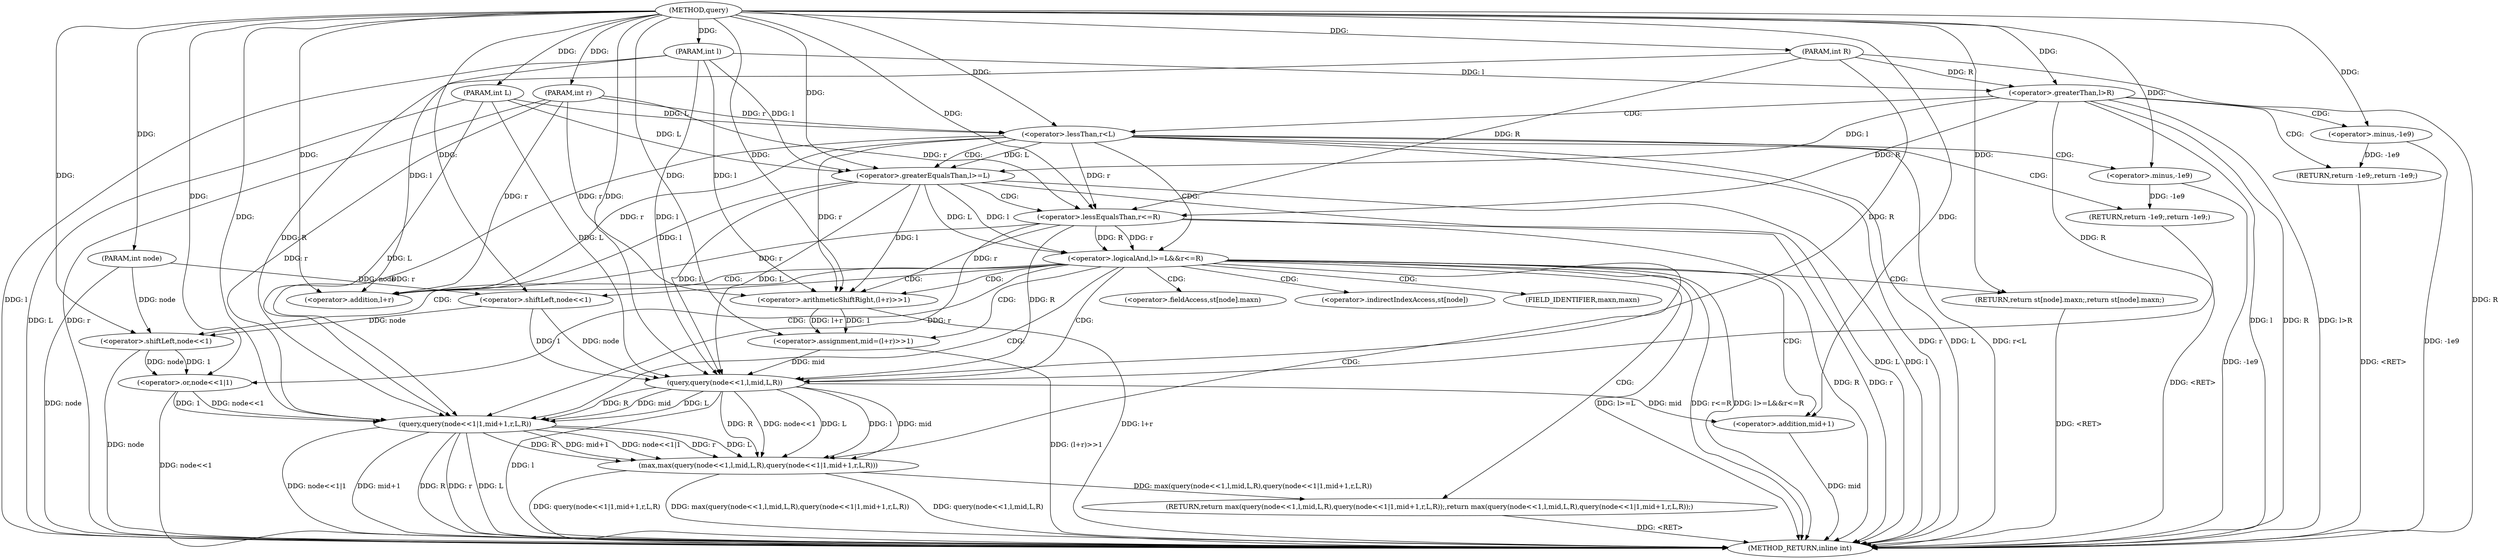 digraph "query" {  
"1000397" [label = "(METHOD,query)" ]
"1000462" [label = "(METHOD_RETURN,inline int)" ]
"1000398" [label = "(PARAM,int node)" ]
"1000399" [label = "(PARAM,int l)" ]
"1000400" [label = "(PARAM,int r)" ]
"1000401" [label = "(PARAM,int L)" ]
"1000402" [label = "(PARAM,int R)" ]
"1000433" [label = "(<operator>.assignment,mid=(l+r)>>1)" ]
"1000440" [label = "(RETURN,return max(query(node<<1,l,mid,L,R),query(node<<1|1,mid+1,r,L,R));,return max(query(node<<1,l,mid,L,R),query(node<<1|1,mid+1,r,L,R));)" ]
"1000405" [label = "(<operator>.greaterThan,l>R)" ]
"1000408" [label = "(RETURN,return -1e9;,return -1e9;)" ]
"1000412" [label = "(<operator>.lessThan,r<L)" ]
"1000415" [label = "(RETURN,return -1e9;,return -1e9;)" ]
"1000419" [label = "(<operator>.logicalAnd,l>=L&&r<=R)" ]
"1000426" [label = "(RETURN,return st[node].maxn;,return st[node].maxn;)" ]
"1000441" [label = "(max,max(query(node<<1,l,mid,L,R),query(node<<1|1,mid+1,r,L,R)))" ]
"1000409" [label = "(<operator>.minus,-1e9)" ]
"1000416" [label = "(<operator>.minus,-1e9)" ]
"1000435" [label = "(<operator>.arithmeticShiftRight,(l+r)>>1)" ]
"1000420" [label = "(<operator>.greaterEqualsThan,l>=L)" ]
"1000423" [label = "(<operator>.lessEqualsThan,r<=R)" ]
"1000436" [label = "(<operator>.addition,l+r)" ]
"1000442" [label = "(query,query(node<<1,l,mid,L,R))" ]
"1000450" [label = "(query,query(node<<1|1,mid+1,r,L,R))" ]
"1000443" [label = "(<operator>.shiftLeft,node<<1)" ]
"1000451" [label = "(<operator>.or,node<<1|1)" ]
"1000456" [label = "(<operator>.addition,mid+1)" ]
"1000452" [label = "(<operator>.shiftLeft,node<<1)" ]
"1000427" [label = "(<operator>.fieldAccess,st[node].maxn)" ]
"1000428" [label = "(<operator>.indirectIndexAccess,st[node])" ]
"1000431" [label = "(FIELD_IDENTIFIER,maxn,maxn)" ]
  "1000408" -> "1000462"  [ label = "DDG: <RET>"] 
  "1000426" -> "1000462"  [ label = "DDG: <RET>"] 
  "1000415" -> "1000462"  [ label = "DDG: <RET>"] 
  "1000398" -> "1000462"  [ label = "DDG: node"] 
  "1000399" -> "1000462"  [ label = "DDG: l"] 
  "1000400" -> "1000462"  [ label = "DDG: r"] 
  "1000401" -> "1000462"  [ label = "DDG: L"] 
  "1000402" -> "1000462"  [ label = "DDG: R"] 
  "1000405" -> "1000462"  [ label = "DDG: l"] 
  "1000405" -> "1000462"  [ label = "DDG: R"] 
  "1000405" -> "1000462"  [ label = "DDG: l>R"] 
  "1000412" -> "1000462"  [ label = "DDG: r"] 
  "1000412" -> "1000462"  [ label = "DDG: L"] 
  "1000412" -> "1000462"  [ label = "DDG: r<L"] 
  "1000420" -> "1000462"  [ label = "DDG: l"] 
  "1000420" -> "1000462"  [ label = "DDG: L"] 
  "1000419" -> "1000462"  [ label = "DDG: l>=L"] 
  "1000423" -> "1000462"  [ label = "DDG: r"] 
  "1000423" -> "1000462"  [ label = "DDG: R"] 
  "1000419" -> "1000462"  [ label = "DDG: r<=R"] 
  "1000419" -> "1000462"  [ label = "DDG: l>=L&&r<=R"] 
  "1000435" -> "1000462"  [ label = "DDG: l+r"] 
  "1000433" -> "1000462"  [ label = "DDG: (l+r)>>1"] 
  "1000442" -> "1000462"  [ label = "DDG: l"] 
  "1000441" -> "1000462"  [ label = "DDG: query(node<<1,l,mid,L,R)"] 
  "1000452" -> "1000462"  [ label = "DDG: node"] 
  "1000451" -> "1000462"  [ label = "DDG: node<<1"] 
  "1000450" -> "1000462"  [ label = "DDG: node<<1|1"] 
  "1000456" -> "1000462"  [ label = "DDG: mid"] 
  "1000450" -> "1000462"  [ label = "DDG: mid+1"] 
  "1000450" -> "1000462"  [ label = "DDG: r"] 
  "1000450" -> "1000462"  [ label = "DDG: L"] 
  "1000450" -> "1000462"  [ label = "DDG: R"] 
  "1000441" -> "1000462"  [ label = "DDG: query(node<<1|1,mid+1,r,L,R)"] 
  "1000441" -> "1000462"  [ label = "DDG: max(query(node<<1,l,mid,L,R),query(node<<1|1,mid+1,r,L,R))"] 
  "1000416" -> "1000462"  [ label = "DDG: -1e9"] 
  "1000409" -> "1000462"  [ label = "DDG: -1e9"] 
  "1000440" -> "1000462"  [ label = "DDG: <RET>"] 
  "1000397" -> "1000398"  [ label = "DDG: "] 
  "1000397" -> "1000399"  [ label = "DDG: "] 
  "1000397" -> "1000400"  [ label = "DDG: "] 
  "1000397" -> "1000401"  [ label = "DDG: "] 
  "1000397" -> "1000402"  [ label = "DDG: "] 
  "1000435" -> "1000433"  [ label = "DDG: 1"] 
  "1000435" -> "1000433"  [ label = "DDG: l+r"] 
  "1000441" -> "1000440"  [ label = "DDG: max(query(node<<1,l,mid,L,R),query(node<<1|1,mid+1,r,L,R))"] 
  "1000409" -> "1000408"  [ label = "DDG: -1e9"] 
  "1000416" -> "1000415"  [ label = "DDG: -1e9"] 
  "1000397" -> "1000426"  [ label = "DDG: "] 
  "1000397" -> "1000433"  [ label = "DDG: "] 
  "1000399" -> "1000405"  [ label = "DDG: l"] 
  "1000397" -> "1000405"  [ label = "DDG: "] 
  "1000402" -> "1000405"  [ label = "DDG: R"] 
  "1000400" -> "1000412"  [ label = "DDG: r"] 
  "1000397" -> "1000412"  [ label = "DDG: "] 
  "1000401" -> "1000412"  [ label = "DDG: L"] 
  "1000420" -> "1000419"  [ label = "DDG: L"] 
  "1000420" -> "1000419"  [ label = "DDG: l"] 
  "1000423" -> "1000419"  [ label = "DDG: r"] 
  "1000423" -> "1000419"  [ label = "DDG: R"] 
  "1000412" -> "1000435"  [ label = "DDG: r"] 
  "1000423" -> "1000435"  [ label = "DDG: r"] 
  "1000400" -> "1000435"  [ label = "DDG: r"] 
  "1000397" -> "1000435"  [ label = "DDG: "] 
  "1000420" -> "1000435"  [ label = "DDG: l"] 
  "1000399" -> "1000435"  [ label = "DDG: l"] 
  "1000442" -> "1000441"  [ label = "DDG: node<<1"] 
  "1000442" -> "1000441"  [ label = "DDG: l"] 
  "1000442" -> "1000441"  [ label = "DDG: mid"] 
  "1000442" -> "1000441"  [ label = "DDG: R"] 
  "1000442" -> "1000441"  [ label = "DDG: L"] 
  "1000450" -> "1000441"  [ label = "DDG: node<<1|1"] 
  "1000450" -> "1000441"  [ label = "DDG: r"] 
  "1000450" -> "1000441"  [ label = "DDG: L"] 
  "1000450" -> "1000441"  [ label = "DDG: R"] 
  "1000450" -> "1000441"  [ label = "DDG: mid+1"] 
  "1000397" -> "1000409"  [ label = "DDG: "] 
  "1000397" -> "1000416"  [ label = "DDG: "] 
  "1000405" -> "1000420"  [ label = "DDG: l"] 
  "1000399" -> "1000420"  [ label = "DDG: l"] 
  "1000397" -> "1000420"  [ label = "DDG: "] 
  "1000412" -> "1000420"  [ label = "DDG: L"] 
  "1000401" -> "1000420"  [ label = "DDG: L"] 
  "1000412" -> "1000423"  [ label = "DDG: r"] 
  "1000400" -> "1000423"  [ label = "DDG: r"] 
  "1000397" -> "1000423"  [ label = "DDG: "] 
  "1000405" -> "1000423"  [ label = "DDG: R"] 
  "1000402" -> "1000423"  [ label = "DDG: R"] 
  "1000420" -> "1000436"  [ label = "DDG: l"] 
  "1000399" -> "1000436"  [ label = "DDG: l"] 
  "1000397" -> "1000436"  [ label = "DDG: "] 
  "1000412" -> "1000436"  [ label = "DDG: r"] 
  "1000423" -> "1000436"  [ label = "DDG: r"] 
  "1000400" -> "1000436"  [ label = "DDG: r"] 
  "1000443" -> "1000442"  [ label = "DDG: node"] 
  "1000443" -> "1000442"  [ label = "DDG: 1"] 
  "1000399" -> "1000442"  [ label = "DDG: l"] 
  "1000397" -> "1000442"  [ label = "DDG: "] 
  "1000420" -> "1000442"  [ label = "DDG: l"] 
  "1000433" -> "1000442"  [ label = "DDG: mid"] 
  "1000405" -> "1000442"  [ label = "DDG: R"] 
  "1000423" -> "1000442"  [ label = "DDG: R"] 
  "1000402" -> "1000442"  [ label = "DDG: R"] 
  "1000420" -> "1000442"  [ label = "DDG: L"] 
  "1000401" -> "1000442"  [ label = "DDG: L"] 
  "1000451" -> "1000450"  [ label = "DDG: 1"] 
  "1000451" -> "1000450"  [ label = "DDG: node<<1"] 
  "1000400" -> "1000450"  [ label = "DDG: r"] 
  "1000397" -> "1000450"  [ label = "DDG: "] 
  "1000412" -> "1000450"  [ label = "DDG: r"] 
  "1000423" -> "1000450"  [ label = "DDG: r"] 
  "1000442" -> "1000450"  [ label = "DDG: L"] 
  "1000401" -> "1000450"  [ label = "DDG: L"] 
  "1000442" -> "1000450"  [ label = "DDG: R"] 
  "1000402" -> "1000450"  [ label = "DDG: R"] 
  "1000442" -> "1000450"  [ label = "DDG: mid"] 
  "1000398" -> "1000443"  [ label = "DDG: node"] 
  "1000397" -> "1000443"  [ label = "DDG: "] 
  "1000452" -> "1000451"  [ label = "DDG: node"] 
  "1000452" -> "1000451"  [ label = "DDG: 1"] 
  "1000397" -> "1000451"  [ label = "DDG: "] 
  "1000442" -> "1000456"  [ label = "DDG: mid"] 
  "1000397" -> "1000456"  [ label = "DDG: "] 
  "1000443" -> "1000452"  [ label = "DDG: node"] 
  "1000398" -> "1000452"  [ label = "DDG: node"] 
  "1000397" -> "1000452"  [ label = "DDG: "] 
  "1000405" -> "1000409"  [ label = "CDG: "] 
  "1000405" -> "1000412"  [ label = "CDG: "] 
  "1000405" -> "1000408"  [ label = "CDG: "] 
  "1000412" -> "1000419"  [ label = "CDG: "] 
  "1000412" -> "1000415"  [ label = "CDG: "] 
  "1000412" -> "1000420"  [ label = "CDG: "] 
  "1000412" -> "1000416"  [ label = "CDG: "] 
  "1000419" -> "1000436"  [ label = "CDG: "] 
  "1000419" -> "1000427"  [ label = "CDG: "] 
  "1000419" -> "1000456"  [ label = "CDG: "] 
  "1000419" -> "1000426"  [ label = "CDG: "] 
  "1000419" -> "1000443"  [ label = "CDG: "] 
  "1000419" -> "1000451"  [ label = "CDG: "] 
  "1000419" -> "1000431"  [ label = "CDG: "] 
  "1000419" -> "1000435"  [ label = "CDG: "] 
  "1000419" -> "1000452"  [ label = "CDG: "] 
  "1000419" -> "1000450"  [ label = "CDG: "] 
  "1000419" -> "1000440"  [ label = "CDG: "] 
  "1000419" -> "1000441"  [ label = "CDG: "] 
  "1000419" -> "1000428"  [ label = "CDG: "] 
  "1000419" -> "1000442"  [ label = "CDG: "] 
  "1000419" -> "1000433"  [ label = "CDG: "] 
  "1000420" -> "1000423"  [ label = "CDG: "] 
}
